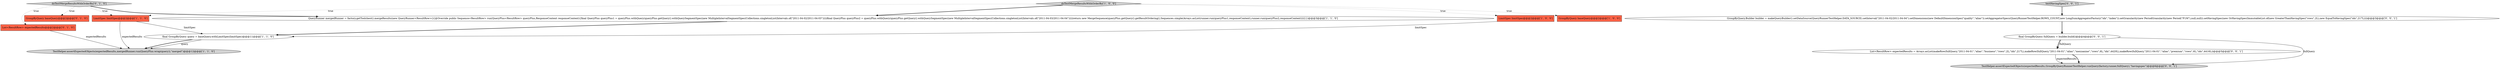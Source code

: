 digraph {
7 [style = filled, label = "doTestMergeResultsWithOrderBy['0', '1', '0']", fillcolor = lightgray, shape = diamond image = "AAA0AAABBB2BBB"];
0 [style = filled, label = "LimitSpec limitSpec@@@2@@@['1', '0', '0']", fillcolor = tomato, shape = box image = "AAA0AAABBB1BBB"];
10 [style = filled, label = "final GroupByQuery fullQuery = builder.build()@@@4@@@['0', '0', '1']", fillcolor = white, shape = ellipse image = "AAA0AAABBB3BBB"];
12 [style = filled, label = "GroupByQuery.Builder builder = makeQueryBuilder().setDataSource(QueryRunnerTestHelper.DATA_SOURCE).setInterval(\"2011-04-02/2011-04-04\").setDimensions(new DefaultDimensionSpec(\"quality\",\"alias\")).setAggregatorSpecs(QueryRunnerTestHelper.ROWS_COUNT,new LongSumAggregatorFactory(\"idx\",\"index\")).setGranularity(new PeriodGranularity(new Period(\"P1M\"),null,null)).setHavingSpec(new OrHavingSpec(ImmutableList.of(new GreaterThanHavingSpec(\"rows\",2L),new EqualToHavingSpec(\"idx\",217L))))@@@3@@@['0', '0', '1']", fillcolor = white, shape = ellipse image = "AAA0AAABBB3BBB"];
8 [style = filled, label = "GroupByQuery baseQuery@@@2@@@['0', '1', '0']", fillcolor = tomato, shape = box image = "AAA0AAABBB2BBB"];
9 [style = filled, label = "List<ResultRow> expectedResults@@@2@@@['0', '1', '0']", fillcolor = tomato, shape = box image = "AAA0AAABBB2BBB"];
14 [style = filled, label = "testHavingSpec['0', '0', '1']", fillcolor = lightgray, shape = diamond image = "AAA0AAABBB3BBB"];
11 [style = filled, label = "List<ResultRow> expectedResults = Arrays.asList(makeRow(fullQuery,\"2011-04-01\",\"alias\",\"business\",\"rows\",2L,\"idx\",217L),makeRow(fullQuery,\"2011-04-01\",\"alias\",\"mezzanine\",\"rows\",6L,\"idx\",4420L),makeRow(fullQuery,\"2011-04-01\",\"alias\",\"premium\",\"rows\",6L,\"idx\",4416L))@@@5@@@['0', '0', '1']", fillcolor = white, shape = ellipse image = "AAA0AAABBB3BBB"];
1 [style = filled, label = "GroupByQuery baseQuery@@@2@@@['1', '0', '0']", fillcolor = tomato, shape = box image = "AAA0AAABBB1BBB"];
2 [style = filled, label = "LimitSpec limitSpec@@@2@@@['1', '1', '0']", fillcolor = tomato, shape = box image = "AAA0AAABBB1BBB"];
5 [style = filled, label = "TestHelper.assertExpectedObjects(expectedResults,mergedRunner.run(QueryPlus.wrap(query)),\"merged\")@@@12@@@['1', '1', '0']", fillcolor = lightgray, shape = ellipse image = "AAA0AAABBB1BBB"];
6 [style = filled, label = "QueryRunner mergedRunner = factory.getToolchest().mergeResults(new QueryRunner<ResultRow>(){@Override public Sequence<ResultRow> run(QueryPlus<ResultRow> queryPlus,ResponseContext responseContext){final QueryPlus queryPlus1 = queryPlus.withQuery(queryPlus.getQuery().withQuerySegmentSpec(new MultipleIntervalSegmentSpec(Collections.singletonList(Intervals.of(\"2011-04-02/2011-04-03\")))))final QueryPlus queryPlus2 = queryPlus.withQuery(queryPlus.getQuery().withQuerySegmentSpec(new MultipleIntervalSegmentSpec(Collections.singletonList(Intervals.of(\"2011-04-03/2011-04-04\")))))return new MergeSequence(queryPlus.getQuery().getResultOrdering(),Sequences.simple(Arrays.asList(runner.run(queryPlus1,responseContext),runner.run(queryPlus2,responseContext))))}})@@@3@@@['1', '1', '0']", fillcolor = white, shape = ellipse image = "AAA0AAABBB1BBB"];
3 [style = filled, label = "final GroupByQuery query = baseQuery.withLimitSpec(limitSpec)@@@11@@@['1', '1', '0']", fillcolor = white, shape = ellipse image = "AAA0AAABBB1BBB"];
4 [style = filled, label = "doTestMergeResultsWithOrderBy['1', '0', '0']", fillcolor = lightgray, shape = diamond image = "AAA0AAABBB1BBB"];
13 [style = filled, label = "TestHelper.assertExpectedObjects(expectedResults,GroupByQueryRunnerTestHelper.runQuery(factory,runner,fullQuery),\"havingspec\")@@@6@@@['0', '0', '1']", fillcolor = lightgray, shape = ellipse image = "AAA0AAABBB3BBB"];
7->2 [style = dotted, label="true"];
4->6 [style = bold, label=""];
0->3 [style = solid, label="limitSpec"];
7->8 [style = dotted, label="true"];
7->6 [style = bold, label=""];
2->5 [style = solid, label="expectedResults"];
14->12 [style = bold, label=""];
10->11 [style = bold, label=""];
4->1 [style = dotted, label="true"];
4->0 [style = dotted, label="true"];
7->9 [style = dotted, label="true"];
3->5 [style = bold, label=""];
10->13 [style = solid, label="fullQuery"];
12->10 [style = bold, label=""];
9->5 [style = solid, label="expectedResults"];
3->5 [style = solid, label="query"];
11->13 [style = solid, label="expectedResults"];
6->3 [style = bold, label=""];
11->13 [style = bold, label=""];
10->11 [style = solid, label="fullQuery"];
2->3 [style = solid, label="limitSpec"];
4->2 [style = dotted, label="true"];
}
